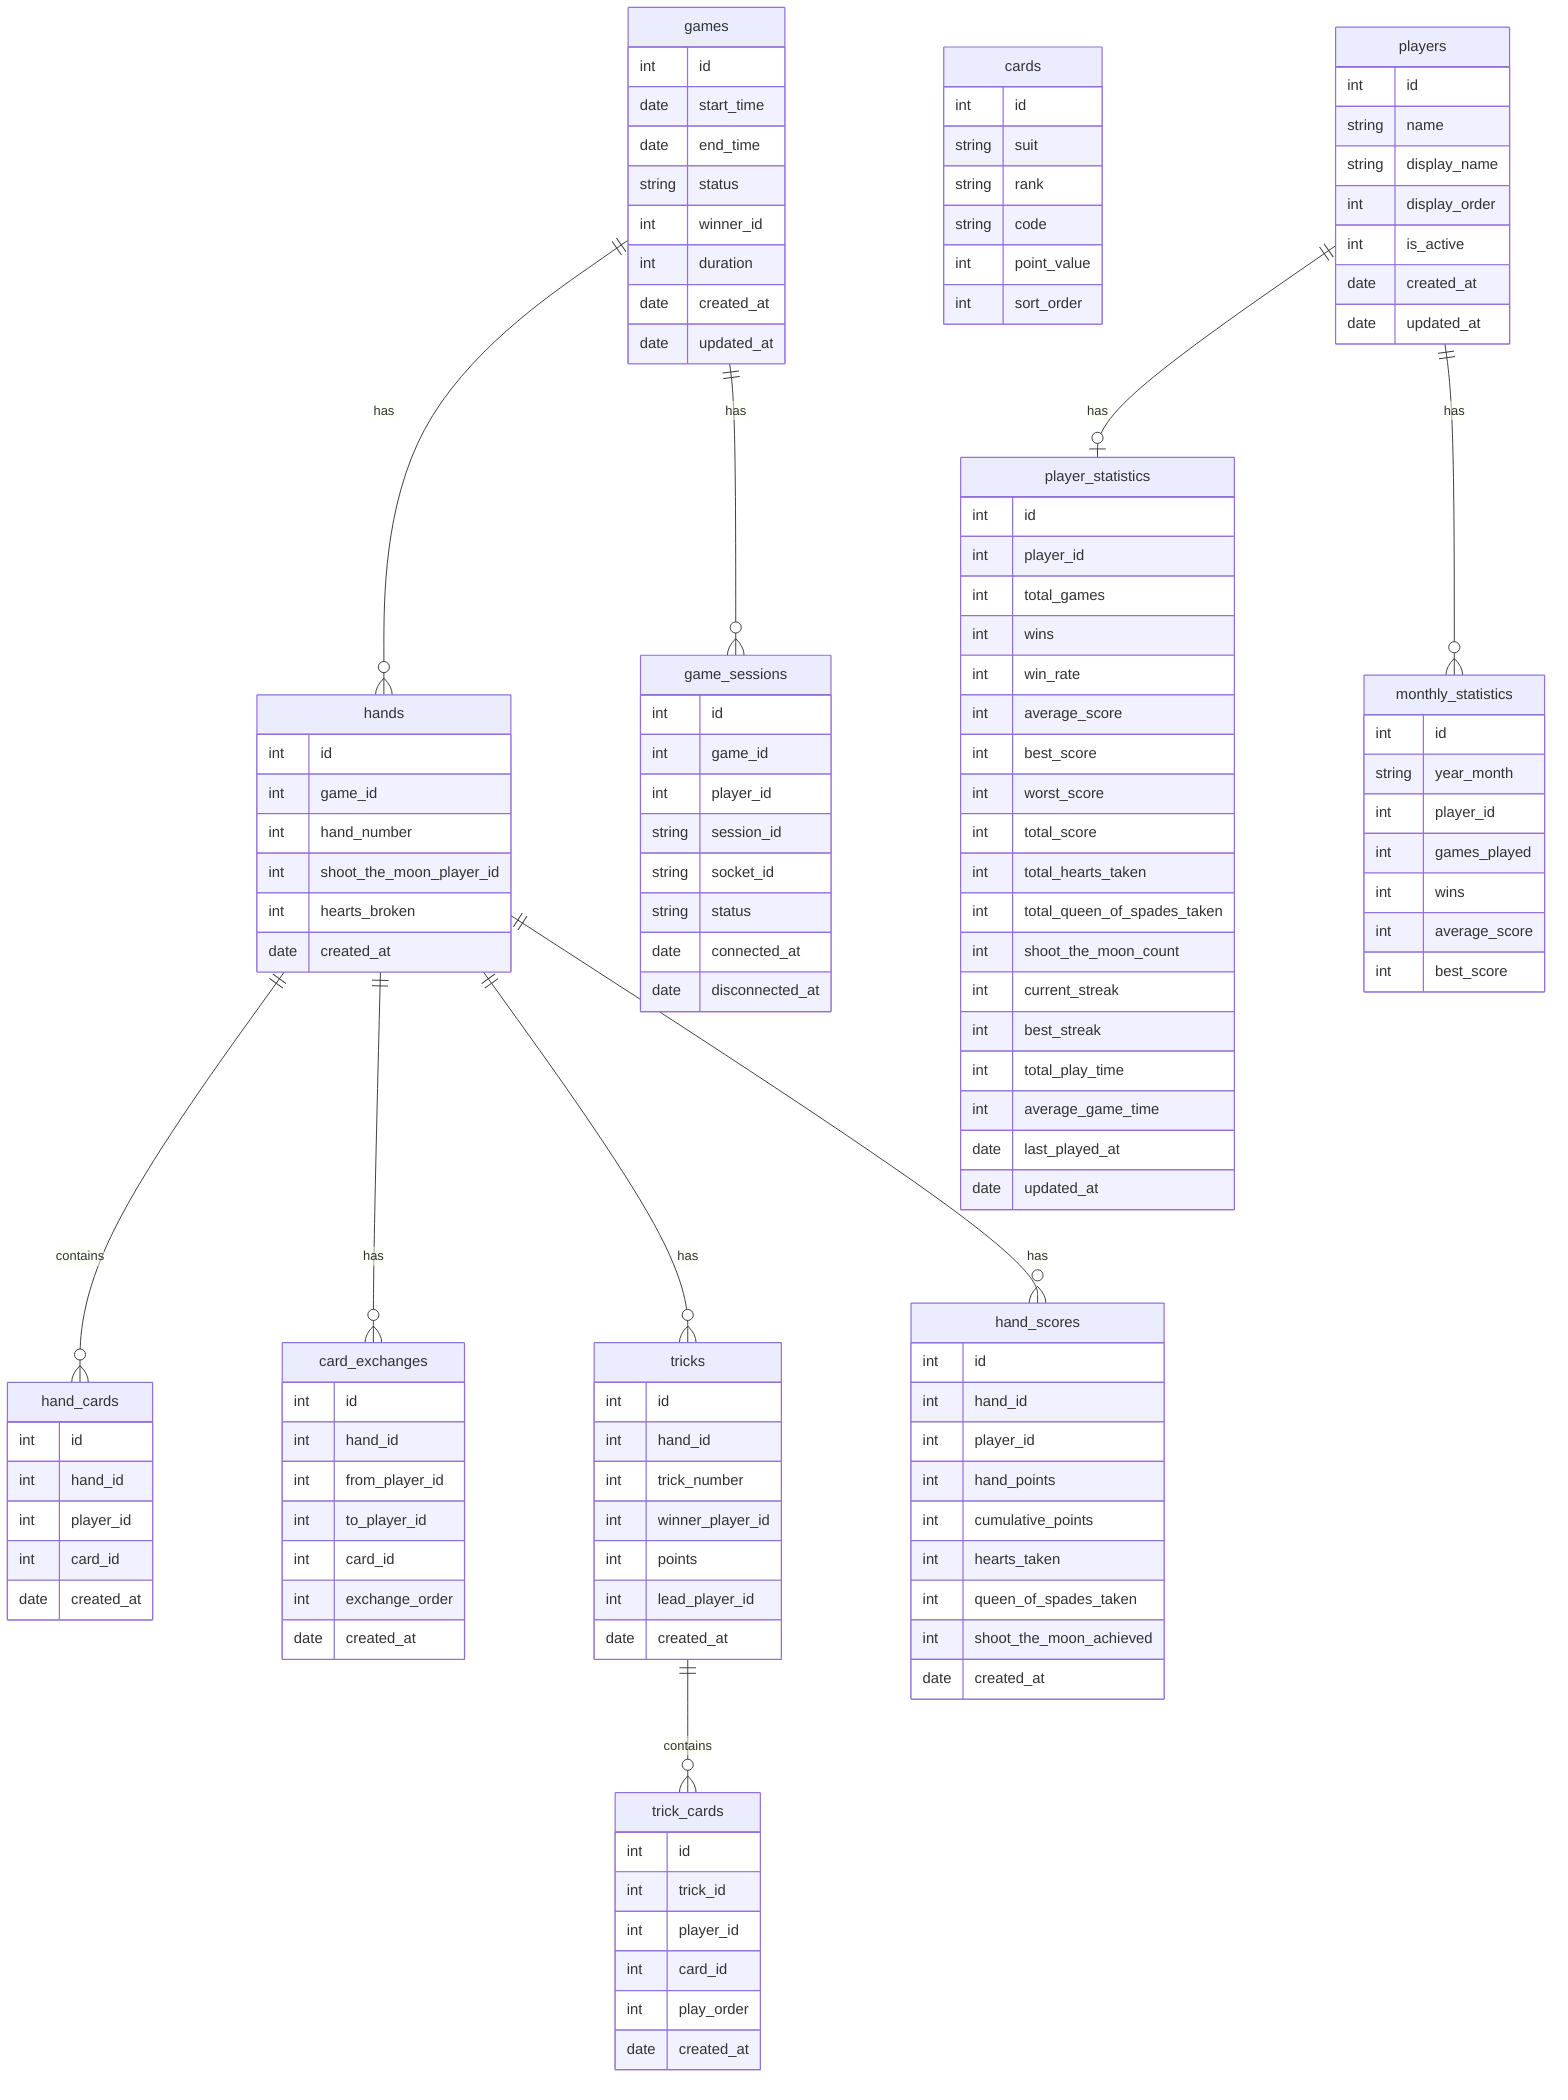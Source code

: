 erDiagram
    players {
        int id
        string name
        string display_name
        int display_order
        int is_active
        date created_at
        date updated_at
    }

    cards {
        int id
        string suit
        string rank
        string code
        int point_value
        int sort_order
    }

    games {
        int id
        date start_time
        date end_time
        string status
        int winner_id
        int duration
        date created_at
        date updated_at
    }

    hands {
        int id
        int game_id
        int hand_number
        int shoot_the_moon_player_id
        int hearts_broken
        date created_at
    }

    hand_cards {
        int id
        int hand_id
        int player_id
        int card_id
        date created_at
    }

    card_exchanges {
        int id
        int hand_id
        int from_player_id
        int to_player_id
        int card_id
        int exchange_order
        date created_at
    }

    tricks {
        int id
        int hand_id
        int trick_number
        int winner_player_id
        int points
        int lead_player_id
        date created_at
    }

    trick_cards {
        int id
        int trick_id
        int player_id
        int card_id
        int play_order
        date created_at
    }

    hand_scores {
        int id
        int hand_id
        int player_id
        int hand_points
        int cumulative_points
        int hearts_taken
        int queen_of_spades_taken
        int shoot_the_moon_achieved
        date created_at
    }

    game_sessions {
        int id
        int game_id
        int player_id
        string session_id
        string socket_id
        string status
        date connected_at
        date disconnected_at
    }

    player_statistics {
        int id
        int player_id
        int total_games
        int wins
        int win_rate
        int average_score
        int best_score
        int worst_score
        int total_score
        int total_hearts_taken
        int total_queen_of_spades_taken
        int shoot_the_moon_count
        int current_streak
        int best_streak
        int total_play_time
        int average_game_time
        date last_played_at
        date updated_at
    }

    monthly_statistics {
        int id
        string year_month
        int player_id
        int games_played
        int wins
        int average_score
        int best_score
    }

    games ||--o{ hands : has
    games ||--o{ game_sessions : has
    hands ||--o{ hand_cards : contains
    hands ||--o{ card_exchanges : has
    hands ||--o{ tricks : has
    hands ||--o{ hand_scores : has
    tricks ||--o{ trick_cards : contains
    players ||--o| player_statistics : has
    players ||--o{ monthly_statistics : has